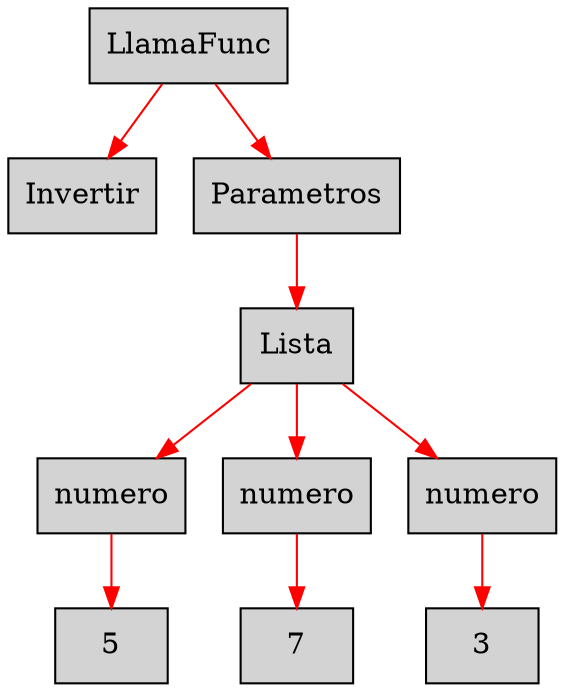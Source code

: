 digraph G {node[shape=box, style=filled]; edge[color=red]
node343724119[label="LlamaFunc"];
 node343724119->node2062340416;node2062340416[label="Invertir"];
 node343724119->node354712219;node354712219[label="Parametros"];
 node354712219->node36020246;node36020246[label="Lista"];
 node36020246->node1890133613;node1890133613[label="numero"];
 node1890133613->node1817415657;node1817415657[label="5"];
 node36020246->node1511379034;node1511379034[label="numero"];
 node1511379034->node1973419550;node1973419550[label="7"];
 node36020246->node1287398542;node1287398542[label="numero"];
 node1287398542->node1012979255;node1012979255[label="3"];

}
